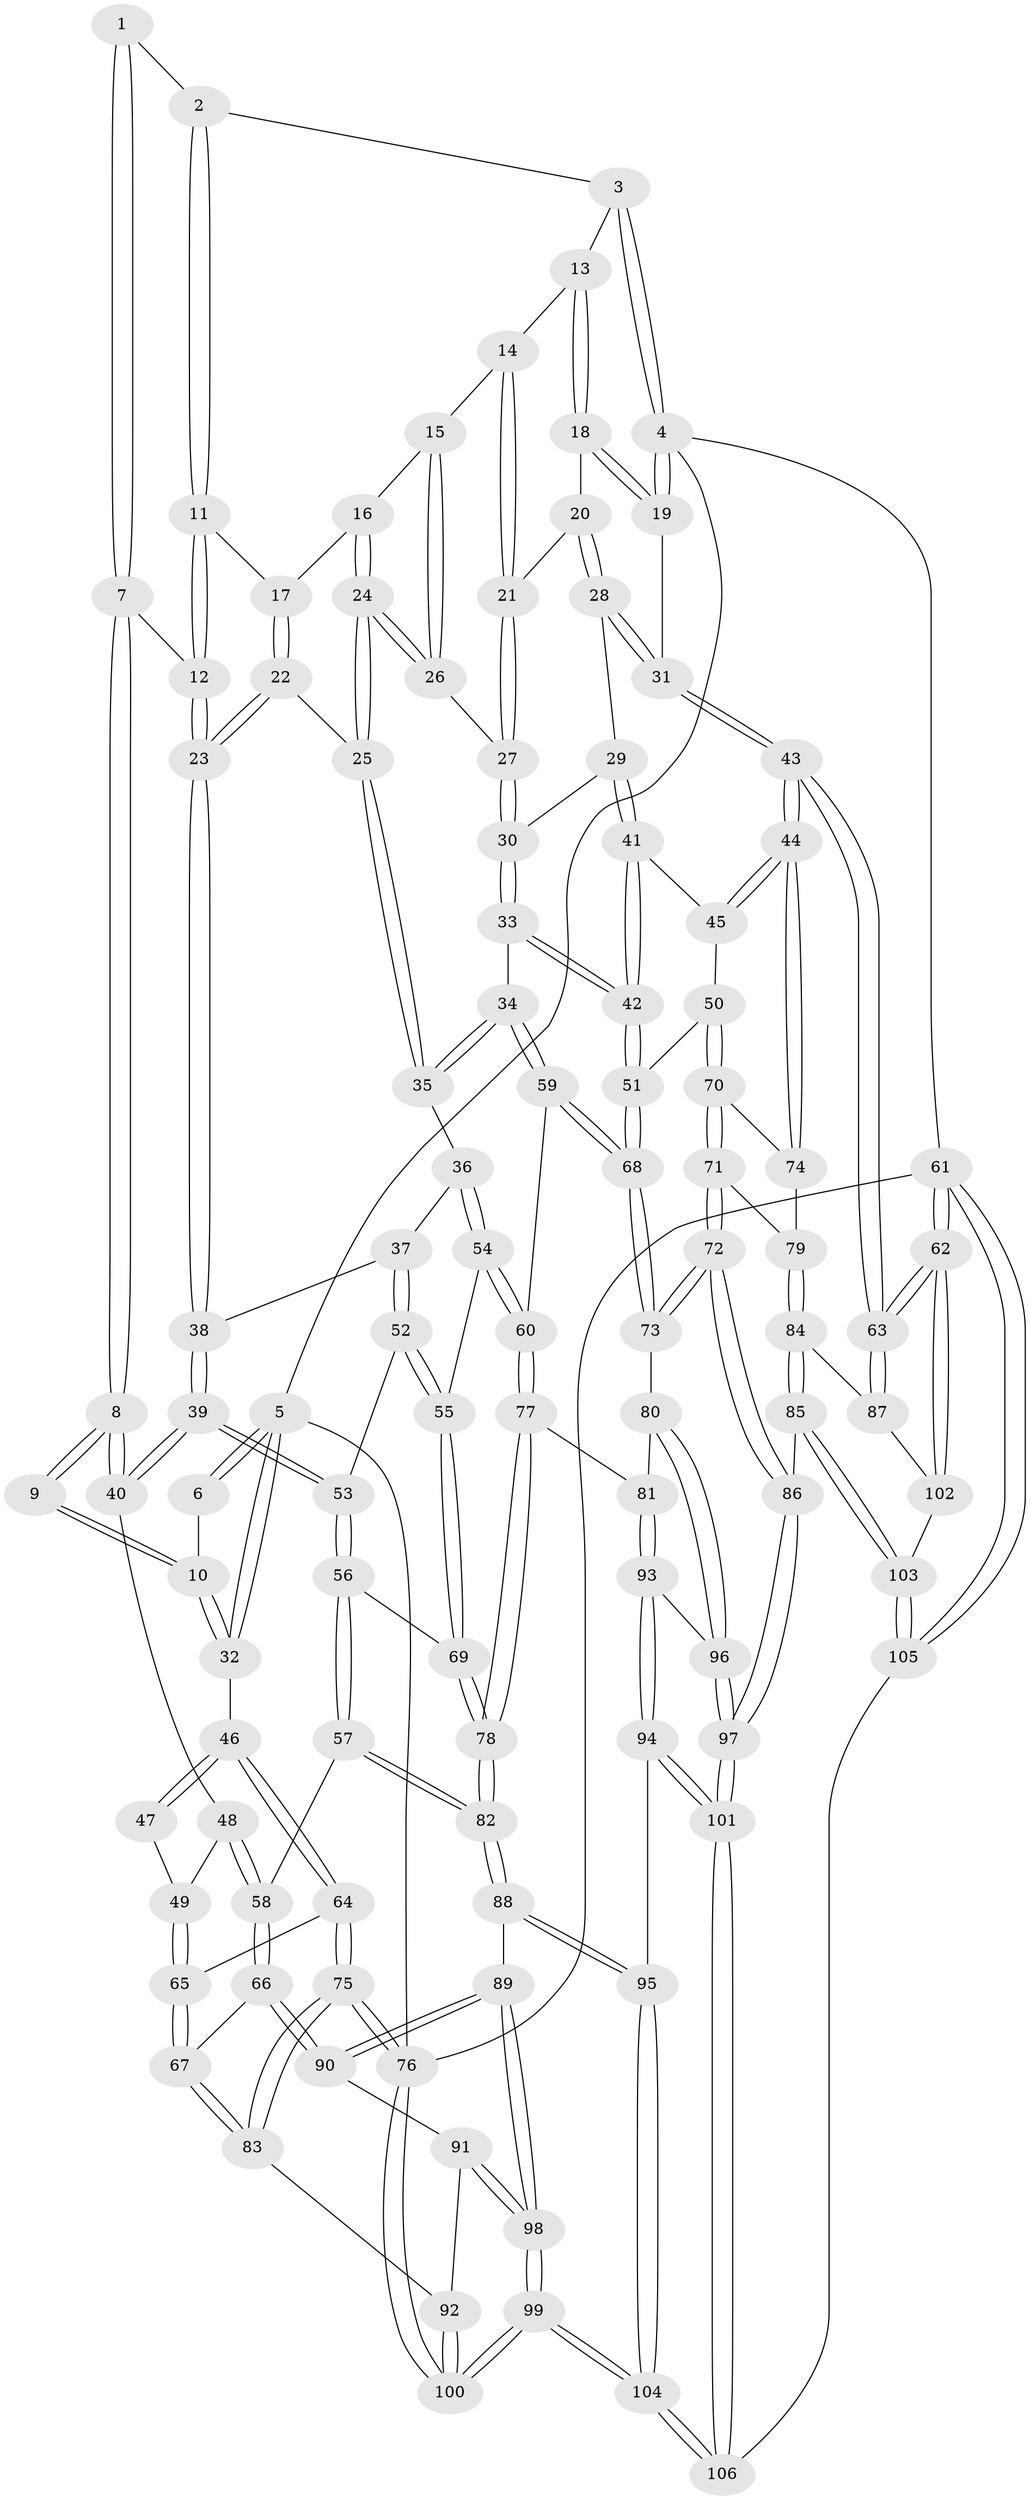 // Generated by graph-tools (version 1.1) at 2025/51/03/09/25 03:51:09]
// undirected, 106 vertices, 262 edges
graph export_dot {
graph [start="1"]
  node [color=gray90,style=filled];
  1 [pos="+0.47081181003041045+0"];
  2 [pos="+0.4796274962025776+0"];
  3 [pos="+0.6556418577525762+0"];
  4 [pos="+1+0"];
  5 [pos="+0+0"];
  6 [pos="+0.25763268509678067+0"];
  7 [pos="+0.27567509904186194+0.22770687045504312"];
  8 [pos="+0.2064355728457995+0.24214132993280474"];
  9 [pos="+0.17359315872169792+0.22909509652976304"];
  10 [pos="+0.15529541238135358+0.160142602398106"];
  11 [pos="+0.5018519127766097+0.012557061531115419"];
  12 [pos="+0.37980009346889754+0.2506887606827881"];
  13 [pos="+0.7504588514404638+0.07742354297195998"];
  14 [pos="+0.7343474201332808+0.1177886279075096"];
  15 [pos="+0.6978914816351425+0.15953570528824365"];
  16 [pos="+0.644620521252585+0.16581674760068366"];
  17 [pos="+0.5568514492032608+0.1448222265000107"];
  18 [pos="+0.9002825894660851+0.11610121072869356"];
  19 [pos="+1+0"];
  20 [pos="+0.8490071114629586+0.22723880115838074"];
  21 [pos="+0.8092088597164726+0.21659984311932592"];
  22 [pos="+0.5281686975492169+0.23055377831485094"];
  23 [pos="+0.43912291464651015+0.29024321580894924"];
  24 [pos="+0.6230342010731996+0.2818191716056267"];
  25 [pos="+0.6176027330248152+0.2853426337813259"];
  26 [pos="+0.717864480289343+0.2623369447302759"];
  27 [pos="+0.7201024547640732+0.2642012566430468"];
  28 [pos="+0.8750616780970295+0.30463731307282943"];
  29 [pos="+0.8734216121251751+0.30979864620668957"];
  30 [pos="+0.751218648786605+0.32700485985234606"];
  31 [pos="+1+0.01595464309788919"];
  32 [pos="+0+0"];
  33 [pos="+0.6953904249872535+0.4428577647277536"];
  34 [pos="+0.650115675404379+0.44046404016840757"];
  35 [pos="+0.6086891827829759+0.41366772075061764"];
  36 [pos="+0.5126495360778628+0.40846399682029877"];
  37 [pos="+0.48286720702051406+0.39594370902020143"];
  38 [pos="+0.4474932924373482+0.3249693489096919"];
  39 [pos="+0.2738034697478245+0.4325309599441821"];
  40 [pos="+0.2550625979086873+0.4202143962483864"];
  41 [pos="+0.8917818385959049+0.35559133053969744"];
  42 [pos="+0.7062107288820979+0.4515162315560504"];
  43 [pos="+1+0.5363241260996179"];
  44 [pos="+1+0.5320768737553309"];
  45 [pos="+0.9037593766024661+0.3747483640300673"];
  46 [pos="+0+0.36500953599249597"];
  47 [pos="+0.16685884801290193+0.2328757487987348"];
  48 [pos="+0.2051123936956555+0.45874415359475046"];
  49 [pos="+0.10011760268080248+0.4816557170283257"];
  50 [pos="+0.782235828933728+0.5193101569997763"];
  51 [pos="+0.7244788404861616+0.4703807166485533"];
  52 [pos="+0.3746813632208625+0.5022080514701258"];
  53 [pos="+0.34211101332761995+0.5083658830300842"];
  54 [pos="+0.5082611022410624+0.585766755096133"];
  55 [pos="+0.47653639098484224+0.5835239975136026"];
  56 [pos="+0.3207817387659907+0.5577906556889948"];
  57 [pos="+0.2217081606915127+0.6425192882887982"];
  58 [pos="+0.20382040335154136+0.6400656340770439"];
  59 [pos="+0.573294395609808+0.6032925542371482"];
  60 [pos="+0.5294477653505639+0.5982092291219353"];
  61 [pos="+1+1"];
  62 [pos="+1+0.8900105585065783"];
  63 [pos="+1+0.6991332277369314"];
  64 [pos="+0+0.43665548392210163"];
  65 [pos="+0.05210696967107258+0.5135090286393256"];
  66 [pos="+0.1526104555459631+0.6461669994687106"];
  67 [pos="+0.13412725603019357+0.6333527130157958"];
  68 [pos="+0.6230798867824552+0.6586118967676644"];
  69 [pos="+0.4018910093163194+0.6575535293504741"];
  70 [pos="+0.8021833935802553+0.554583430725835"];
  71 [pos="+0.7917687182572755+0.5855848645297373"];
  72 [pos="+0.671311115493266+0.7153426012658703"];
  73 [pos="+0.655652443316547+0.7043053426339188"];
  74 [pos="+0.9557068676534222+0.5526341249490601"];
  75 [pos="+0+0.7497883962108643"];
  76 [pos="+0+1"];
  77 [pos="+0.4706175608265949+0.7215271547687756"];
  78 [pos="+0.39766195469168336+0.725291175833954"];
  79 [pos="+0.8652668441653848+0.6978906938423766"];
  80 [pos="+0.5050976670264669+0.7340157706409473"];
  81 [pos="+0.486457243438148+0.7303506854767494"];
  82 [pos="+0.3354140701216448+0.7821793033412815"];
  83 [pos="+0+0.7470144857523003"];
  84 [pos="+0.8969425668573019+0.7718871766745881"];
  85 [pos="+0.7844227472831038+0.811086903908541"];
  86 [pos="+0.6974389794181949+0.8089276882656461"];
  87 [pos="+0.9518846643892553+0.7785112368896325"];
  88 [pos="+0.33382687838096997+0.7977602758703356"];
  89 [pos="+0.24900562711274216+0.8445385082872292"];
  90 [pos="+0.11807949770840499+0.752350087406486"];
  91 [pos="+0.085388583150996+0.782442262669556"];
  92 [pos="+0.07109990302917898+0.7843470918215798"];
  93 [pos="+0.49031161374576177+0.8427878658308119"];
  94 [pos="+0.4403909496032745+0.8907203657701405"];
  95 [pos="+0.40215445308852943+0.8829440827602103"];
  96 [pos="+0.5430340517468375+0.8179048972957107"];
  97 [pos="+0.6925254991472991+0.8170744695039819"];
  98 [pos="+0.1584613322426334+0.9722507199664848"];
  99 [pos="+0.05121919232383727+1"];
  100 [pos="+0+1"];
  101 [pos="+0.6341206407093134+1"];
  102 [pos="+0.9150182467388237+0.944314007661511"];
  103 [pos="+0.8847209157019235+0.9854716839389667"];
  104 [pos="+0.18980404226312778+1"];
  105 [pos="+0.8204901206111153+1"];
  106 [pos="+0.6610512656362901+1"];
  1 -- 2;
  1 -- 7;
  1 -- 7;
  2 -- 3;
  2 -- 11;
  2 -- 11;
  3 -- 4;
  3 -- 4;
  3 -- 13;
  4 -- 5;
  4 -- 19;
  4 -- 19;
  4 -- 61;
  5 -- 6;
  5 -- 6;
  5 -- 32;
  5 -- 32;
  5 -- 76;
  6 -- 10;
  7 -- 8;
  7 -- 8;
  7 -- 12;
  8 -- 9;
  8 -- 9;
  8 -- 40;
  8 -- 40;
  9 -- 10;
  9 -- 10;
  10 -- 32;
  10 -- 32;
  11 -- 12;
  11 -- 12;
  11 -- 17;
  12 -- 23;
  12 -- 23;
  13 -- 14;
  13 -- 18;
  13 -- 18;
  14 -- 15;
  14 -- 21;
  14 -- 21;
  15 -- 16;
  15 -- 26;
  15 -- 26;
  16 -- 17;
  16 -- 24;
  16 -- 24;
  17 -- 22;
  17 -- 22;
  18 -- 19;
  18 -- 19;
  18 -- 20;
  19 -- 31;
  20 -- 21;
  20 -- 28;
  20 -- 28;
  21 -- 27;
  21 -- 27;
  22 -- 23;
  22 -- 23;
  22 -- 25;
  23 -- 38;
  23 -- 38;
  24 -- 25;
  24 -- 25;
  24 -- 26;
  24 -- 26;
  25 -- 35;
  25 -- 35;
  26 -- 27;
  27 -- 30;
  27 -- 30;
  28 -- 29;
  28 -- 31;
  28 -- 31;
  29 -- 30;
  29 -- 41;
  29 -- 41;
  30 -- 33;
  30 -- 33;
  31 -- 43;
  31 -- 43;
  32 -- 46;
  33 -- 34;
  33 -- 42;
  33 -- 42;
  34 -- 35;
  34 -- 35;
  34 -- 59;
  34 -- 59;
  35 -- 36;
  36 -- 37;
  36 -- 54;
  36 -- 54;
  37 -- 38;
  37 -- 52;
  37 -- 52;
  38 -- 39;
  38 -- 39;
  39 -- 40;
  39 -- 40;
  39 -- 53;
  39 -- 53;
  40 -- 48;
  41 -- 42;
  41 -- 42;
  41 -- 45;
  42 -- 51;
  42 -- 51;
  43 -- 44;
  43 -- 44;
  43 -- 63;
  43 -- 63;
  44 -- 45;
  44 -- 45;
  44 -- 74;
  44 -- 74;
  45 -- 50;
  46 -- 47;
  46 -- 47;
  46 -- 64;
  46 -- 64;
  47 -- 49;
  48 -- 49;
  48 -- 58;
  48 -- 58;
  49 -- 65;
  49 -- 65;
  50 -- 51;
  50 -- 70;
  50 -- 70;
  51 -- 68;
  51 -- 68;
  52 -- 53;
  52 -- 55;
  52 -- 55;
  53 -- 56;
  53 -- 56;
  54 -- 55;
  54 -- 60;
  54 -- 60;
  55 -- 69;
  55 -- 69;
  56 -- 57;
  56 -- 57;
  56 -- 69;
  57 -- 58;
  57 -- 82;
  57 -- 82;
  58 -- 66;
  58 -- 66;
  59 -- 60;
  59 -- 68;
  59 -- 68;
  60 -- 77;
  60 -- 77;
  61 -- 62;
  61 -- 62;
  61 -- 105;
  61 -- 105;
  61 -- 76;
  62 -- 63;
  62 -- 63;
  62 -- 102;
  62 -- 102;
  63 -- 87;
  63 -- 87;
  64 -- 65;
  64 -- 75;
  64 -- 75;
  65 -- 67;
  65 -- 67;
  66 -- 67;
  66 -- 90;
  66 -- 90;
  67 -- 83;
  67 -- 83;
  68 -- 73;
  68 -- 73;
  69 -- 78;
  69 -- 78;
  70 -- 71;
  70 -- 71;
  70 -- 74;
  71 -- 72;
  71 -- 72;
  71 -- 79;
  72 -- 73;
  72 -- 73;
  72 -- 86;
  72 -- 86;
  73 -- 80;
  74 -- 79;
  75 -- 76;
  75 -- 76;
  75 -- 83;
  75 -- 83;
  76 -- 100;
  76 -- 100;
  77 -- 78;
  77 -- 78;
  77 -- 81;
  78 -- 82;
  78 -- 82;
  79 -- 84;
  79 -- 84;
  80 -- 81;
  80 -- 96;
  80 -- 96;
  81 -- 93;
  81 -- 93;
  82 -- 88;
  82 -- 88;
  83 -- 92;
  84 -- 85;
  84 -- 85;
  84 -- 87;
  85 -- 86;
  85 -- 103;
  85 -- 103;
  86 -- 97;
  86 -- 97;
  87 -- 102;
  88 -- 89;
  88 -- 95;
  88 -- 95;
  89 -- 90;
  89 -- 90;
  89 -- 98;
  89 -- 98;
  90 -- 91;
  91 -- 92;
  91 -- 98;
  91 -- 98;
  92 -- 100;
  92 -- 100;
  93 -- 94;
  93 -- 94;
  93 -- 96;
  94 -- 95;
  94 -- 101;
  94 -- 101;
  95 -- 104;
  95 -- 104;
  96 -- 97;
  96 -- 97;
  97 -- 101;
  97 -- 101;
  98 -- 99;
  98 -- 99;
  99 -- 100;
  99 -- 100;
  99 -- 104;
  99 -- 104;
  101 -- 106;
  101 -- 106;
  102 -- 103;
  103 -- 105;
  103 -- 105;
  104 -- 106;
  104 -- 106;
  105 -- 106;
}
